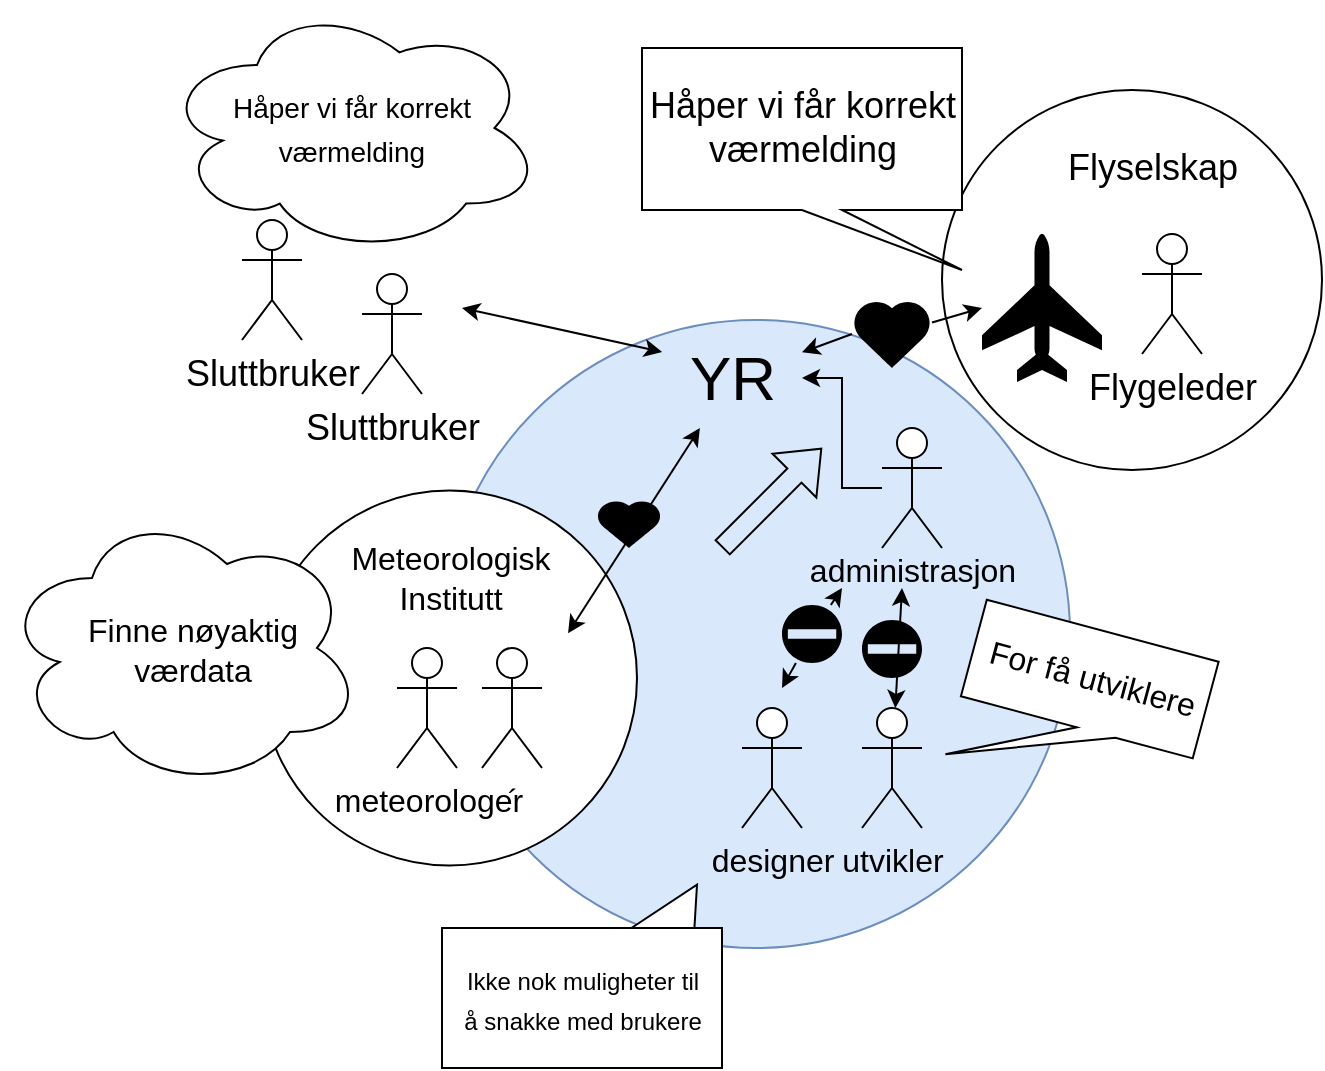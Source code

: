 <mxfile version="20.3.0" type="github">
  <diagram id="hqwhN_xybXBuUhj_EF16" name="Page-1">
    <mxGraphModel dx="1214" dy="705" grid="1" gridSize="10" guides="1" tooltips="1" connect="1" arrows="1" fold="1" page="1" pageScale="1" pageWidth="827" pageHeight="1169" math="0" shadow="0">
      <root>
        <mxCell id="0" />
        <mxCell id="1" parent="0" />
        <mxCell id="nS7Ow_QqtCzh0l3Mre8O-4" value="" style="ellipse;whiteSpace=wrap;html=1;aspect=fixed;fillColor=#dae8fc;strokeColor=#6c8ebf;" parent="1" vertex="1">
          <mxGeometry x="290" y="256" width="314" height="314" as="geometry" />
        </mxCell>
        <mxCell id="nS7Ow_QqtCzh0l3Mre8O-5" value="YR" style="text;html=1;resizable=0;autosize=1;align=center;verticalAlign=middle;points=[];fillColor=none;strokeColor=none;rounded=0;fontSize=31;" parent="1" vertex="1">
          <mxGeometry x="400" y="260" width="70" height="50" as="geometry" />
        </mxCell>
        <mxCell id="nS7Ow_QqtCzh0l3Mre8O-7" value="" style="edgeStyle=orthogonalEdgeStyle;rounded=0;orthogonalLoop=1;jettySize=auto;html=1;fontSize=16;" parent="1" source="nS7Ow_QqtCzh0l3Mre8O-6" target="nS7Ow_QqtCzh0l3Mre8O-5" edge="1">
          <mxGeometry relative="1" as="geometry" />
        </mxCell>
        <mxCell id="nS7Ow_QqtCzh0l3Mre8O-6" value="&lt;font style=&quot;font-size: 16px;&quot;&gt;administrasjon&lt;/font&gt;" style="shape=umlActor;verticalLabelPosition=bottom;verticalAlign=top;html=1;outlineConnect=0;fontSize=31;spacing=-17;" parent="1" vertex="1">
          <mxGeometry x="510" y="310" width="30" height="60" as="geometry" />
        </mxCell>
        <mxCell id="nS7Ow_QqtCzh0l3Mre8O-8" value="utvikler" style="shape=umlActor;verticalLabelPosition=bottom;verticalAlign=top;html=1;outlineConnect=0;fontSize=16;" parent="1" vertex="1">
          <mxGeometry x="500" y="450" width="30" height="60" as="geometry" />
        </mxCell>
        <mxCell id="nS7Ow_QqtCzh0l3Mre8O-12" value="" style="endArrow=classic;startArrow=classic;html=1;rounded=0;fontSize=16;" parent="1" target="nS7Ow_QqtCzh0l3Mre8O-8" edge="1">
          <mxGeometry width="50" height="50" relative="1" as="geometry">
            <mxPoint x="520" y="390" as="sourcePoint" />
            <mxPoint x="380" y="320" as="targetPoint" />
          </mxGeometry>
        </mxCell>
        <mxCell id="nS7Ow_QqtCzh0l3Mre8O-16" value="designer" style="shape=umlActor;verticalLabelPosition=bottom;verticalAlign=top;html=1;outlineConnect=0;fontSize=16;" parent="1" vertex="1">
          <mxGeometry x="440" y="450" width="30" height="60" as="geometry" />
        </mxCell>
        <mxCell id="nS7Ow_QqtCzh0l3Mre8O-18" value="" style="endArrow=classic;startArrow=none;html=1;rounded=0;fontSize=16;" parent="1" source="nS7Ow_QqtCzh0l3Mre8O-47" edge="1">
          <mxGeometry width="50" height="50" relative="1" as="geometry">
            <mxPoint x="460" y="440" as="sourcePoint" />
            <mxPoint x="490" y="390" as="targetPoint" />
          </mxGeometry>
        </mxCell>
        <mxCell id="nS7Ow_QqtCzh0l3Mre8O-29" value="" style="ellipse;whiteSpace=wrap;html=1;aspect=fixed;fontSize=16;" parent="1" vertex="1">
          <mxGeometry x="200" y="341.25" width="187.5" height="187.5" as="geometry" />
        </mxCell>
        <mxCell id="nS7Ow_QqtCzh0l3Mre8O-19" value="meteorologer" style="shape=umlActor;verticalLabelPosition=bottom;verticalAlign=top;html=1;outlineConnect=0;fontSize=16;" parent="1" vertex="1">
          <mxGeometry x="267.5" y="420" width="30" height="60" as="geometry" />
        </mxCell>
        <mxCell id="nS7Ow_QqtCzh0l3Mre8O-20" value="´" style="shape=umlActor;verticalLabelPosition=bottom;verticalAlign=top;html=1;outlineConnect=0;fontSize=16;" parent="1" vertex="1">
          <mxGeometry x="310" y="420" width="30" height="60" as="geometry" />
        </mxCell>
        <mxCell id="nS7Ow_QqtCzh0l3Mre8O-31" value="" style="endArrow=classic;startArrow=classic;html=1;rounded=0;fontSize=16;exitX=0.994;exitY=1.053;exitDx=0;exitDy=0;exitPerimeter=0;" parent="1" source="nS7Ow_QqtCzh0l3Mre8O-32" target="nS7Ow_QqtCzh0l3Mre8O-5" edge="1">
          <mxGeometry width="50" height="50" relative="1" as="geometry">
            <mxPoint x="340" y="370" as="sourcePoint" />
            <mxPoint x="390" y="320" as="targetPoint" />
          </mxGeometry>
        </mxCell>
        <mxCell id="nS7Ow_QqtCzh0l3Mre8O-32" value="Meteorologisk &lt;br&gt;Institutt" style="text;html=1;resizable=0;autosize=1;align=center;verticalAlign=middle;points=[];fillColor=none;strokeColor=none;rounded=0;fontSize=16;" parent="1" vertex="1">
          <mxGeometry x="233.75" y="360" width="120" height="50" as="geometry" />
        </mxCell>
        <mxCell id="nS7Ow_QqtCzh0l3Mre8O-33" value="" style="ellipse;shape=cloud;whiteSpace=wrap;html=1;fontSize=16;" parent="1" vertex="1">
          <mxGeometry x="70" y="350" width="180" height="140" as="geometry" />
        </mxCell>
        <mxCell id="nS7Ow_QqtCzh0l3Mre8O-35" value="Finne nøyaktig &lt;br&gt;værdata" style="text;html=1;resizable=0;autosize=1;align=center;verticalAlign=middle;points=[];fillColor=none;strokeColor=none;rounded=0;fontSize=16;" parent="1" vertex="1">
          <mxGeometry x="100" y="395.5" width="130" height="50" as="geometry" />
        </mxCell>
        <mxCell id="nS7Ow_QqtCzh0l3Mre8O-36" value="" style="shape=callout;whiteSpace=wrap;html=1;perimeter=calloutPerimeter;fontSize=16;position2=0;rotation=15;" parent="1" vertex="1">
          <mxGeometry x="550" y="410" width="120" height="80" as="geometry" />
        </mxCell>
        <mxCell id="nS7Ow_QqtCzh0l3Mre8O-38" value="For få utviklere" style="text;html=1;resizable=0;autosize=1;align=center;verticalAlign=middle;points=[];fillColor=none;strokeColor=none;rounded=0;fontSize=16;rotation=15;" parent="1" vertex="1">
          <mxGeometry x="550" y="420" width="130" height="30" as="geometry" />
        </mxCell>
        <mxCell id="nS7Ow_QqtCzh0l3Mre8O-43" value="" style="triangle;whiteSpace=wrap;html=1;fontSize=16;rotation=-60;" parent="1" vertex="1">
          <mxGeometry x="387.5" y="535.67" width="40" height="40" as="geometry" />
        </mxCell>
        <mxCell id="nS7Ow_QqtCzh0l3Mre8O-42" value="" style="rounded=0;whiteSpace=wrap;html=1;fontSize=16;" parent="1" vertex="1">
          <mxGeometry x="290" y="560" width="140" height="70" as="geometry" />
        </mxCell>
        <mxCell id="nS7Ow_QqtCzh0l3Mre8O-44" value="&lt;font style=&quot;font-size: 12px;&quot;&gt;Ikke nok muligheter til &lt;br&gt;å snakke med brukere&lt;/font&gt;" style="text;html=1;resizable=0;autosize=1;align=center;verticalAlign=middle;points=[];fillColor=none;strokeColor=none;rounded=0;fontSize=16;" parent="1" vertex="1">
          <mxGeometry x="290" y="570" width="140" height="50" as="geometry" />
        </mxCell>
        <mxCell id="nS7Ow_QqtCzh0l3Mre8O-45" value="" style="shape=flexArrow;endArrow=classic;html=1;rounded=0;fontSize=12;" parent="1" edge="1">
          <mxGeometry width="50" height="50" relative="1" as="geometry">
            <mxPoint x="430" y="370" as="sourcePoint" />
            <mxPoint x="480" y="320" as="targetPoint" />
          </mxGeometry>
        </mxCell>
        <mxCell id="nS7Ow_QqtCzh0l3Mre8O-48" value="" style="shape=mxgraph.signs.healthcare.heart_1;html=1;pointerEvents=1;fillColor=#000000;strokeColor=none;verticalLabelPosition=bottom;verticalAlign=top;align=center;sketch=0;fontSize=12;" parent="1" vertex="1">
          <mxGeometry x="367" y="346" width="33" height="24" as="geometry" />
        </mxCell>
        <mxCell id="nS7Ow_QqtCzh0l3Mre8O-50" value="" style="ellipse;whiteSpace=wrap;html=1;aspect=fixed;fontSize=12;" parent="1" vertex="1">
          <mxGeometry x="540" y="141" width="190" height="190" as="geometry" />
        </mxCell>
        <mxCell id="nS7Ow_QqtCzh0l3Mre8O-49" value="" style="shape=mxgraph.signs.transportation.airplane_3;html=1;pointerEvents=1;fillColor=#000000;strokeColor=none;verticalLabelPosition=bottom;verticalAlign=top;align=center;sketch=0;fontSize=12;" parent="1" vertex="1">
          <mxGeometry x="560" y="213" width="60" height="74" as="geometry" />
        </mxCell>
        <mxCell id="nS7Ow_QqtCzh0l3Mre8O-51" value="&lt;font style=&quot;font-size: 18px;&quot;&gt;Flyselskap&lt;/font&gt;" style="text;html=1;resizable=0;autosize=1;align=center;verticalAlign=middle;points=[];fillColor=none;strokeColor=none;rounded=0;fontSize=12;" parent="1" vertex="1">
          <mxGeometry x="590" y="160" width="110" height="40" as="geometry" />
        </mxCell>
        <mxCell id="nS7Ow_QqtCzh0l3Mre8O-52" value="" style="shape=callout;whiteSpace=wrap;html=1;perimeter=calloutPerimeter;fontSize=18;position2=1;" parent="1" vertex="1">
          <mxGeometry x="390" y="120" width="160" height="111" as="geometry" />
        </mxCell>
        <mxCell id="nS7Ow_QqtCzh0l3Mre8O-53" value="Håper vi får korrekt&lt;br&gt;værmelding" style="text;html=1;resizable=0;autosize=1;align=center;verticalAlign=middle;points=[];fillColor=none;strokeColor=none;rounded=0;fontSize=18;" parent="1" vertex="1">
          <mxGeometry x="380" y="130" width="180" height="60" as="geometry" />
        </mxCell>
        <mxCell id="nS7Ow_QqtCzh0l3Mre8O-54" value="Flygeleder" style="shape=umlActor;verticalLabelPosition=bottom;verticalAlign=top;html=1;outlineConnect=0;fontSize=18;" parent="1" vertex="1">
          <mxGeometry x="640" y="213" width="30" height="60" as="geometry" />
        </mxCell>
        <mxCell id="nS7Ow_QqtCzh0l3Mre8O-55" value="" style="endArrow=classic;startArrow=none;html=1;rounded=0;fontSize=18;entryX=0;entryY=0.5;entryDx=0;entryDy=0;entryPerimeter=0;" parent="1" source="nS7Ow_QqtCzh0l3Mre8O-60" target="nS7Ow_QqtCzh0l3Mre8O-49" edge="1">
          <mxGeometry width="50" height="50" relative="1" as="geometry">
            <mxPoint x="480" y="280" as="sourcePoint" />
            <mxPoint x="530" y="230" as="targetPoint" />
          </mxGeometry>
        </mxCell>
        <mxCell id="nS7Ow_QqtCzh0l3Mre8O-47" value="" style="shape=mxgraph.signs.safety.no_entry;html=1;pointerEvents=1;fillColor=#000000;strokeColor=none;verticalLabelPosition=bottom;verticalAlign=top;align=center;sketch=0;fontSize=12;" parent="1" vertex="1">
          <mxGeometry x="460" y="398.5" width="30" height="29" as="geometry" />
        </mxCell>
        <mxCell id="nS7Ow_QqtCzh0l3Mre8O-58" value="" style="endArrow=none;startArrow=classic;html=1;rounded=0;fontSize=16;" parent="1" target="nS7Ow_QqtCzh0l3Mre8O-47" edge="1">
          <mxGeometry width="50" height="50" relative="1" as="geometry">
            <mxPoint x="460" y="440" as="sourcePoint" />
            <mxPoint x="490" y="390" as="targetPoint" />
          </mxGeometry>
        </mxCell>
        <mxCell id="nS7Ow_QqtCzh0l3Mre8O-59" value="" style="shape=mxgraph.signs.safety.no_entry;html=1;pointerEvents=1;fillColor=#000000;strokeColor=none;verticalLabelPosition=bottom;verticalAlign=top;align=center;sketch=0;fontSize=12;" parent="1" vertex="1">
          <mxGeometry x="500" y="406" width="30" height="29" as="geometry" />
        </mxCell>
        <mxCell id="nS7Ow_QqtCzh0l3Mre8O-60" value="" style="shape=mxgraph.signs.healthcare.heart_1;html=1;pointerEvents=1;fillColor=#000000;strokeColor=none;verticalLabelPosition=bottom;verticalAlign=top;align=center;sketch=0;fontSize=18;" parent="1" vertex="1">
          <mxGeometry x="495" y="246" width="40" height="34" as="geometry" />
        </mxCell>
        <mxCell id="nS7Ow_QqtCzh0l3Mre8O-61" value="" style="endArrow=none;startArrow=classic;html=1;rounded=0;fontSize=18;entryX=0;entryY=0.5;entryDx=0;entryDy=0;entryPerimeter=0;" parent="1" source="nS7Ow_QqtCzh0l3Mre8O-5" target="nS7Ow_QqtCzh0l3Mre8O-60" edge="1">
          <mxGeometry width="50" height="50" relative="1" as="geometry">
            <mxPoint x="470" y="275.2" as="sourcePoint" />
            <mxPoint x="560" y="250" as="targetPoint" />
          </mxGeometry>
        </mxCell>
        <mxCell id="nS7Ow_QqtCzh0l3Mre8O-63" value="Sluttbruker" style="shape=umlActor;verticalLabelPosition=bottom;verticalAlign=top;html=1;outlineConnect=0;fontSize=18;" parent="1" vertex="1">
          <mxGeometry x="190" y="206" width="30" height="60" as="geometry" />
        </mxCell>
        <mxCell id="nS7Ow_QqtCzh0l3Mre8O-64" value="Sluttbruker" style="shape=umlActor;verticalLabelPosition=bottom;verticalAlign=top;html=1;outlineConnect=0;fontSize=18;" parent="1" vertex="1">
          <mxGeometry x="250" y="233" width="30" height="60" as="geometry" />
        </mxCell>
        <mxCell id="nS7Ow_QqtCzh0l3Mre8O-69" value="" style="endArrow=classic;startArrow=classic;html=1;rounded=0;fontSize=18;entryX=0.001;entryY=0.24;entryDx=0;entryDy=0;entryPerimeter=0;" parent="1" target="nS7Ow_QqtCzh0l3Mre8O-5" edge="1">
          <mxGeometry width="50" height="50" relative="1" as="geometry">
            <mxPoint x="300" y="250" as="sourcePoint" />
            <mxPoint x="360" y="230" as="targetPoint" />
          </mxGeometry>
        </mxCell>
        <mxCell id="nS7Ow_QqtCzh0l3Mre8O-70" value="&lt;font style=&quot;font-size: 14px;&quot;&gt;Håper vi får korrekt værmelding&lt;/font&gt;" style="ellipse;shape=cloud;whiteSpace=wrap;html=1;fontSize=18;" parent="1" vertex="1">
          <mxGeometry x="150" y="97" width="190" height="126" as="geometry" />
        </mxCell>
      </root>
    </mxGraphModel>
  </diagram>
</mxfile>
